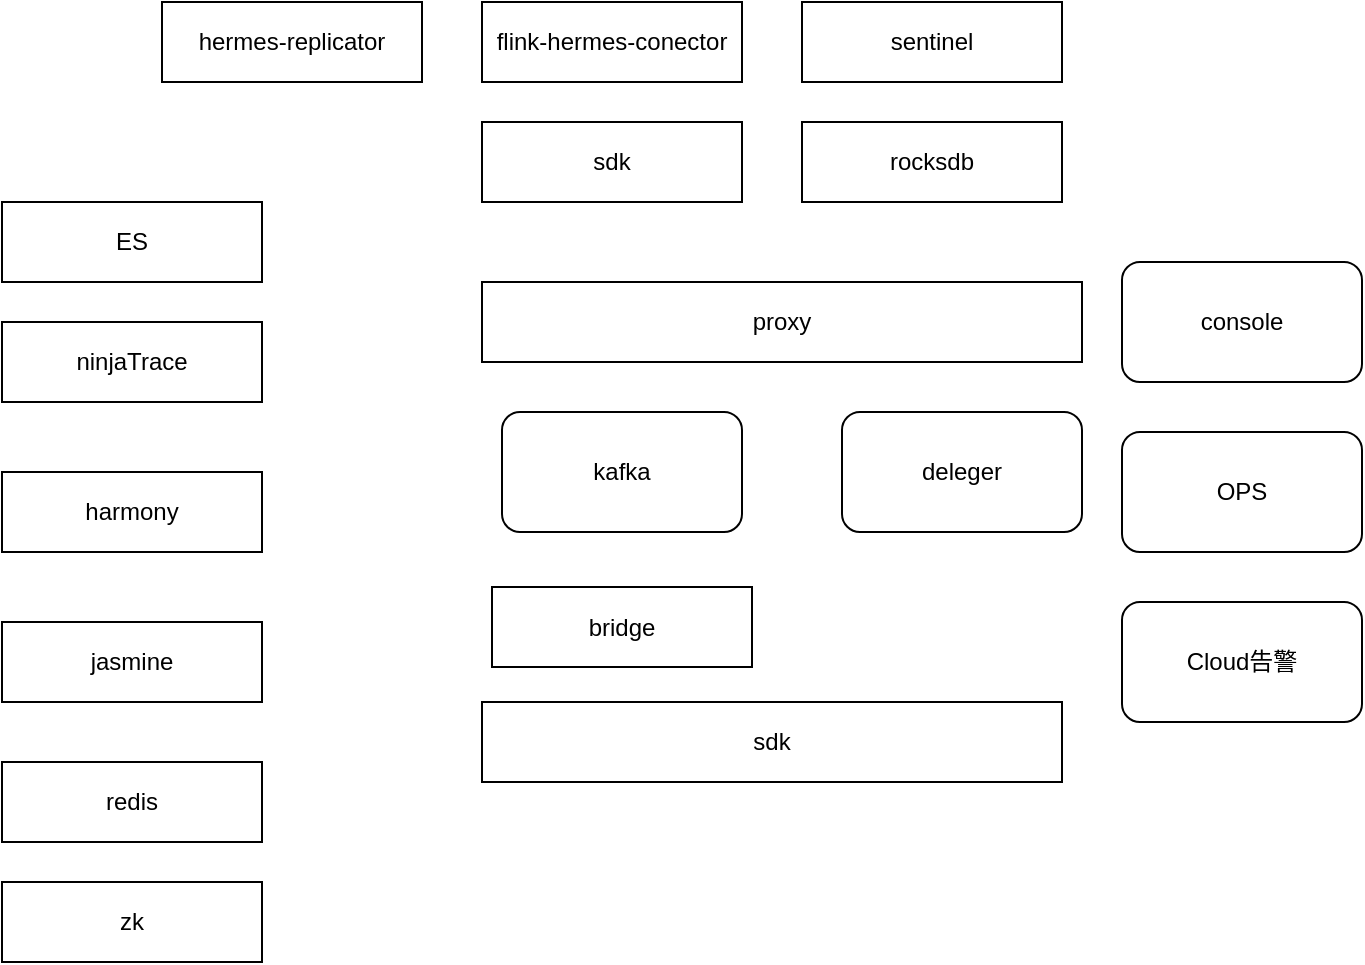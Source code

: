 <mxfile version="12.1.4" type="github" pages="1">
  <diagram id="hqEAvfo70rcamGE8vuLW" name="Page-1">
    <mxGraphModel dx="772" dy="429" grid="1" gridSize="10" guides="1" tooltips="1" connect="1" arrows="1" fold="1" page="1" pageScale="1" pageWidth="827" pageHeight="1169" math="0" shadow="0">
      <root>
        <mxCell id="0"/>
        <mxCell id="1" parent="0"/>
        <mxCell id="P00XJH04R1qY2HiNNrUX-1" value="proxy" style="rounded=0;whiteSpace=wrap;html=1;" parent="1" vertex="1">
          <mxGeometry x="380" y="140" width="300" height="40" as="geometry"/>
        </mxCell>
        <mxCell id="P00XJH04R1qY2HiNNrUX-2" value="bridge" style="rounded=0;whiteSpace=wrap;html=1;" parent="1" vertex="1">
          <mxGeometry x="385" y="292.5" width="130" height="40" as="geometry"/>
        </mxCell>
        <mxCell id="P00XJH04R1qY2HiNNrUX-3" value="ninjaTrace" style="rounded=0;whiteSpace=wrap;html=1;" parent="1" vertex="1">
          <mxGeometry x="140" y="160" width="130" height="40" as="geometry"/>
        </mxCell>
        <mxCell id="P00XJH04R1qY2HiNNrUX-4" value="harmony" style="rounded=0;whiteSpace=wrap;html=1;" parent="1" vertex="1">
          <mxGeometry x="140" y="235" width="130" height="40" as="geometry"/>
        </mxCell>
        <mxCell id="P00XJH04R1qY2HiNNrUX-5" value="jasmine" style="rounded=0;whiteSpace=wrap;html=1;" parent="1" vertex="1">
          <mxGeometry x="140" y="310" width="130" height="40" as="geometry"/>
        </mxCell>
        <mxCell id="P00XJH04R1qY2HiNNrUX-6" value="redis" style="rounded=0;whiteSpace=wrap;html=1;" parent="1" vertex="1">
          <mxGeometry x="140" y="380" width="130" height="40" as="geometry"/>
        </mxCell>
        <mxCell id="P00XJH04R1qY2HiNNrUX-9" value="kafka" style="rounded=1;whiteSpace=wrap;html=1;" parent="1" vertex="1">
          <mxGeometry x="390" y="205" width="120" height="60" as="geometry"/>
        </mxCell>
        <mxCell id="P00XJH04R1qY2HiNNrUX-10" value="sdk" style="rounded=0;whiteSpace=wrap;html=1;" parent="1" vertex="1">
          <mxGeometry x="380" y="60" width="130" height="40" as="geometry"/>
        </mxCell>
        <mxCell id="P00XJH04R1qY2HiNNrUX-12" value="zk" style="rounded=0;whiteSpace=wrap;html=1;" parent="1" vertex="1">
          <mxGeometry x="140" y="440" width="130" height="40" as="geometry"/>
        </mxCell>
        <mxCell id="P00XJH04R1qY2HiNNrUX-14" value="rocksdb" style="rounded=0;whiteSpace=wrap;html=1;" parent="1" vertex="1">
          <mxGeometry x="540" y="60" width="130" height="40" as="geometry"/>
        </mxCell>
        <mxCell id="P00XJH04R1qY2HiNNrUX-15" value="sentinel" style="rounded=0;whiteSpace=wrap;html=1;" parent="1" vertex="1">
          <mxGeometry x="540" width="130" height="40" as="geometry"/>
        </mxCell>
        <mxCell id="P00XJH04R1qY2HiNNrUX-16" value="sdk" style="rounded=0;whiteSpace=wrap;html=1;" parent="1" vertex="1">
          <mxGeometry x="380" y="350" width="290" height="40" as="geometry"/>
        </mxCell>
        <mxCell id="P00XJH04R1qY2HiNNrUX-17" value="deleger" style="rounded=1;whiteSpace=wrap;html=1;" parent="1" vertex="1">
          <mxGeometry x="560" y="205" width="120" height="60" as="geometry"/>
        </mxCell>
        <mxCell id="P00XJH04R1qY2HiNNrUX-18" value="console" style="rounded=1;whiteSpace=wrap;html=1;" parent="1" vertex="1">
          <mxGeometry x="700" y="130" width="120" height="60" as="geometry"/>
        </mxCell>
        <mxCell id="P00XJH04R1qY2HiNNrUX-20" value="OPS" style="rounded=1;whiteSpace=wrap;html=1;" parent="1" vertex="1">
          <mxGeometry x="700" y="215" width="120" height="60" as="geometry"/>
        </mxCell>
        <mxCell id="P00XJH04R1qY2HiNNrUX-21" value="Cloud告警" style="rounded=1;whiteSpace=wrap;html=1;" parent="1" vertex="1">
          <mxGeometry x="700" y="300" width="120" height="60" as="geometry"/>
        </mxCell>
        <mxCell id="P00XJH04R1qY2HiNNrUX-23" value="ES" style="rounded=0;whiteSpace=wrap;html=1;" parent="1" vertex="1">
          <mxGeometry x="140" y="100" width="130" height="40" as="geometry"/>
        </mxCell>
        <mxCell id="P00XJH04R1qY2HiNNrUX-25" value="flink-hermes-conector" style="rounded=0;whiteSpace=wrap;html=1;" parent="1" vertex="1">
          <mxGeometry x="380" width="130" height="40" as="geometry"/>
        </mxCell>
        <mxCell id="P00XJH04R1qY2HiNNrUX-26" value="hermes-replicator" style="rounded=0;whiteSpace=wrap;html=1;" parent="1" vertex="1">
          <mxGeometry x="220" width="130" height="40" as="geometry"/>
        </mxCell>
      </root>
    </mxGraphModel>
  </diagram>
</mxfile>
